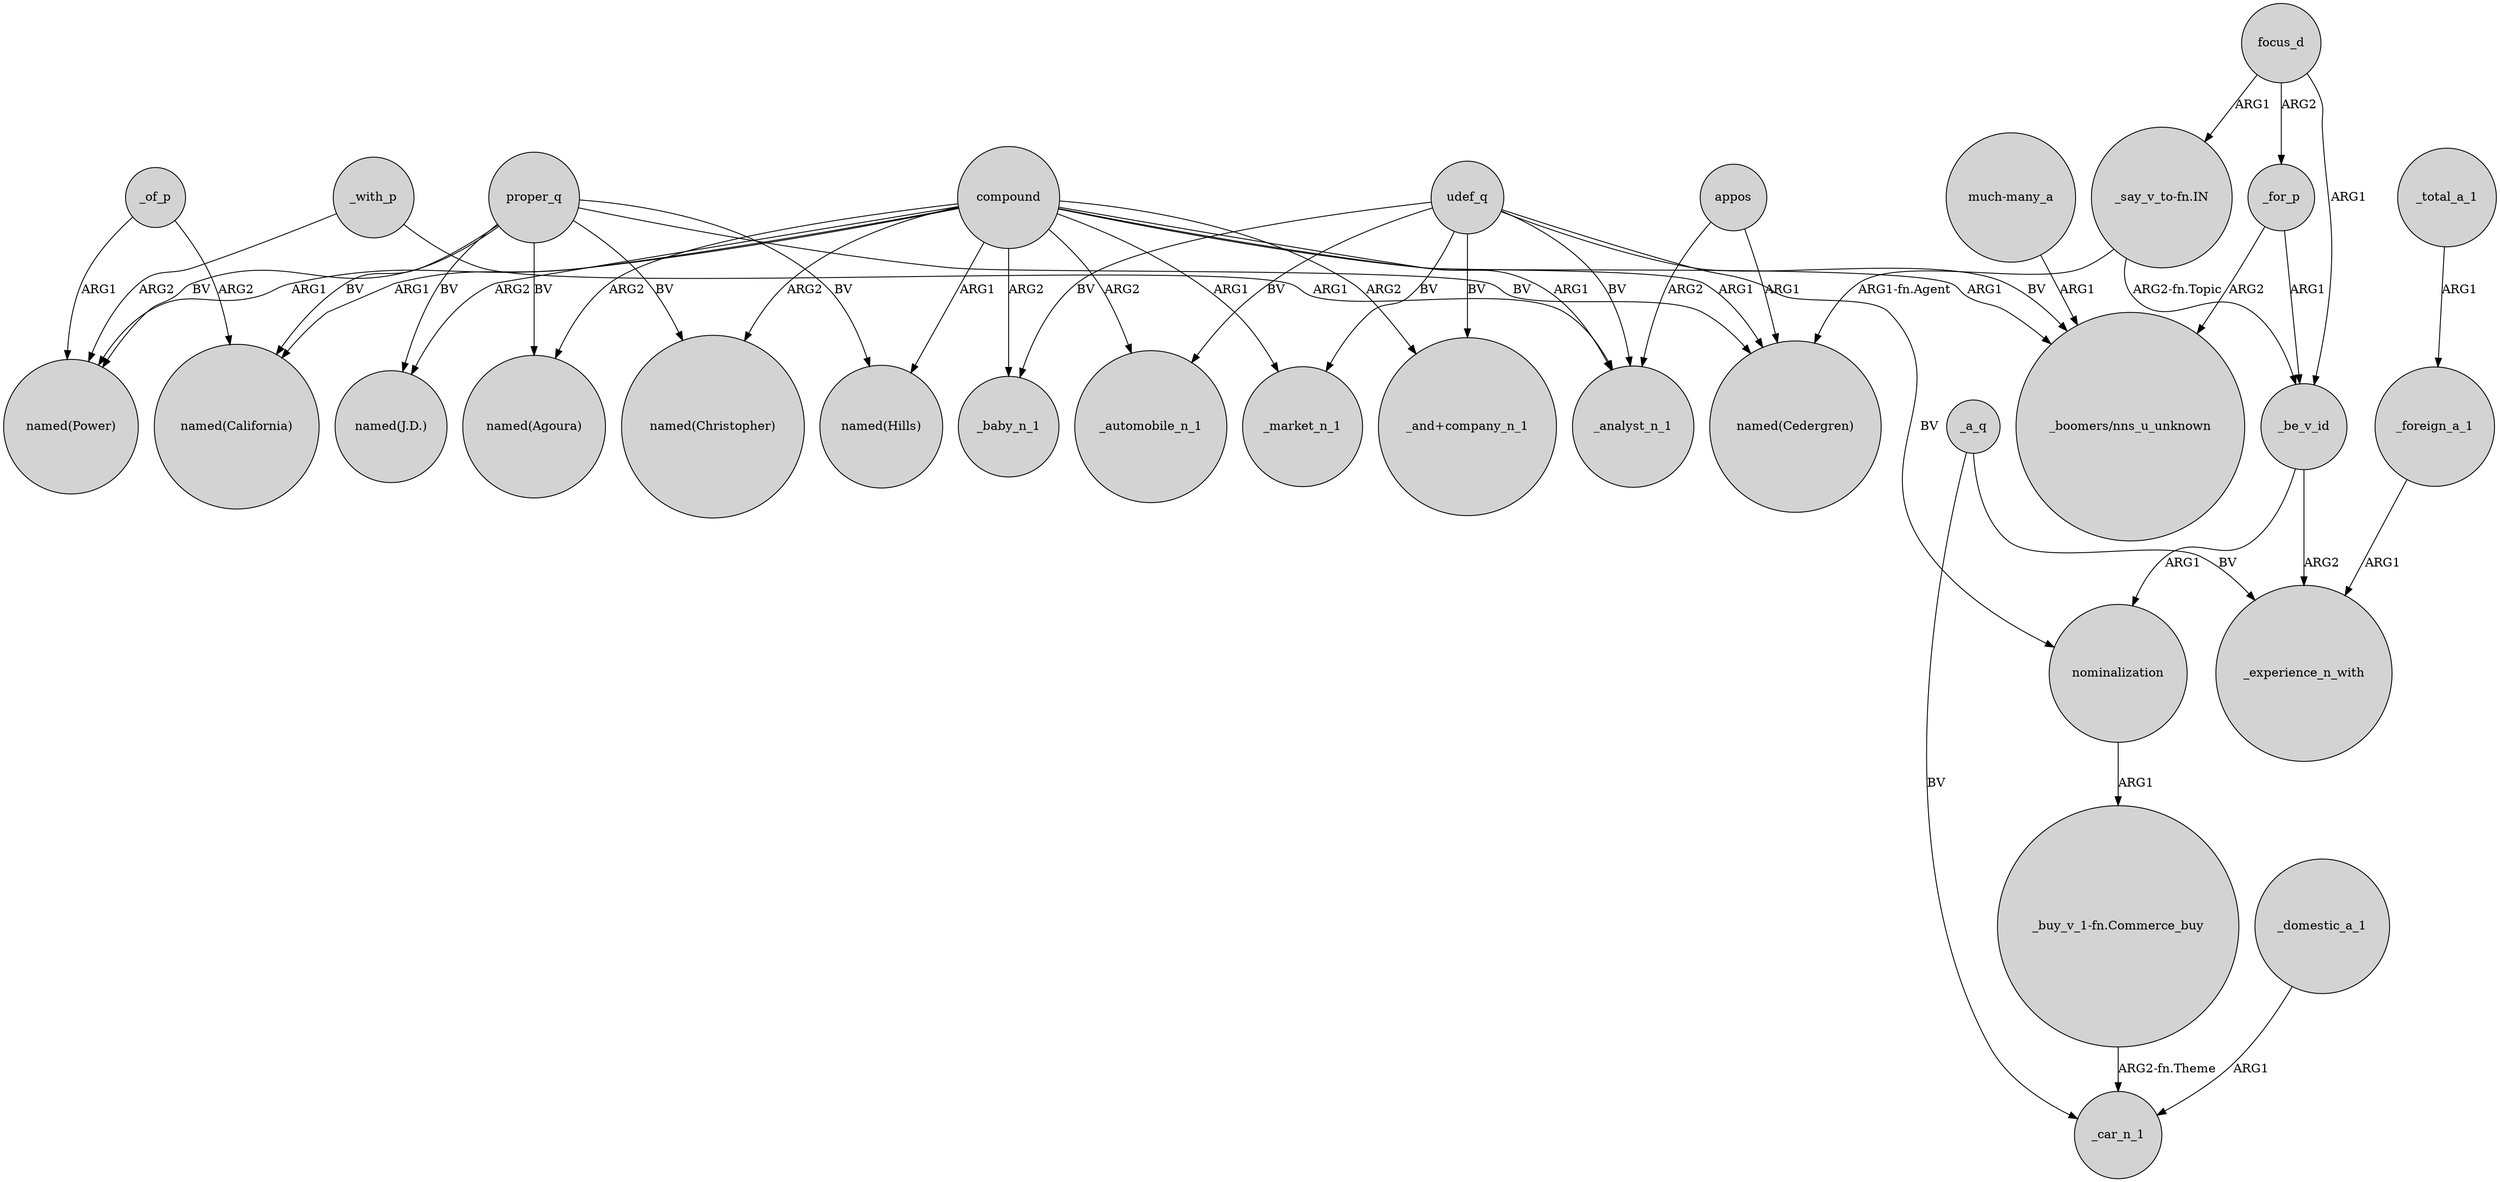 digraph {
	node [shape=circle style=filled]
	compound -> "named(Power)" [label=ARG1]
	_of_p -> "named(California)" [label=ARG2]
	compound -> "_boomers/nns_u_unknown" [label=ARG1]
	appos -> "named(Cedergren)" [label=ARG1]
	_with_p -> _analyst_n_1 [label=ARG1]
	compound -> _baby_n_1 [label=ARG2]
	udef_q -> "_boomers/nns_u_unknown" [label=BV]
	compound -> "named(Hills)" [label=ARG1]
	_be_v_id -> nominalization [label=ARG1]
	compound -> "named(J.D.)" [label=ARG2]
	udef_q -> _automobile_n_1 [label=BV]
	compound -> "named(Christopher)" [label=ARG2]
	proper_q -> "named(California)" [label=BV]
	proper_q -> "named(Hills)" [label=BV]
	udef_q -> _baby_n_1 [label=BV]
	proper_q -> "named(Christopher)" [label=BV]
	udef_q -> _market_n_1 [label=BV]
	_for_p -> "_boomers/nns_u_unknown" [label=ARG2]
	_be_v_id -> _experience_n_with [label=ARG2]
	_a_q -> _experience_n_with [label=BV]
	focus_d -> _for_p [label=ARG2]
	"much-many_a" -> "_boomers/nns_u_unknown" [label=ARG1]
	"_say_v_to-fn.IN" -> _be_v_id [label="ARG2-fn.Topic"]
	appos -> _analyst_n_1 [label=ARG2]
	nominalization -> "_buy_v_1-fn.Commerce_buy" [label=ARG1]
	compound -> "named(California)" [label=ARG1]
	_a_q -> _car_n_1 [label=BV]
	_for_p -> _be_v_id [label=ARG1]
	focus_d -> _be_v_id [label=ARG1]
	proper_q -> "named(Agoura)" [label=BV]
	compound -> "_and+company_n_1" [label=ARG2]
	compound -> _automobile_n_1 [label=ARG2]
	"_buy_v_1-fn.Commerce_buy" -> _car_n_1 [label="ARG2-fn.Theme"]
	_with_p -> "named(Power)" [label=ARG2]
	udef_q -> nominalization [label=BV]
	proper_q -> "named(J.D.)" [label=BV]
	_foreign_a_1 -> _experience_n_with [label=ARG1]
	udef_q -> "_and+company_n_1" [label=BV]
	compound -> "named(Cedergren)" [label=ARG1]
	compound -> _market_n_1 [label=ARG1]
	proper_q -> "named(Power)" [label=BV]
	"_say_v_to-fn.IN" -> "named(Cedergren)" [label="ARG1-fn.Agent"]
	proper_q -> "named(Cedergren)" [label=BV]
	_total_a_1 -> _foreign_a_1 [label=ARG1]
	udef_q -> _analyst_n_1 [label=BV]
	_domestic_a_1 -> _car_n_1 [label=ARG1]
	_of_p -> "named(Power)" [label=ARG1]
	compound -> "named(Agoura)" [label=ARG2]
	focus_d -> "_say_v_to-fn.IN" [label=ARG1]
	compound -> _analyst_n_1 [label=ARG1]
}
